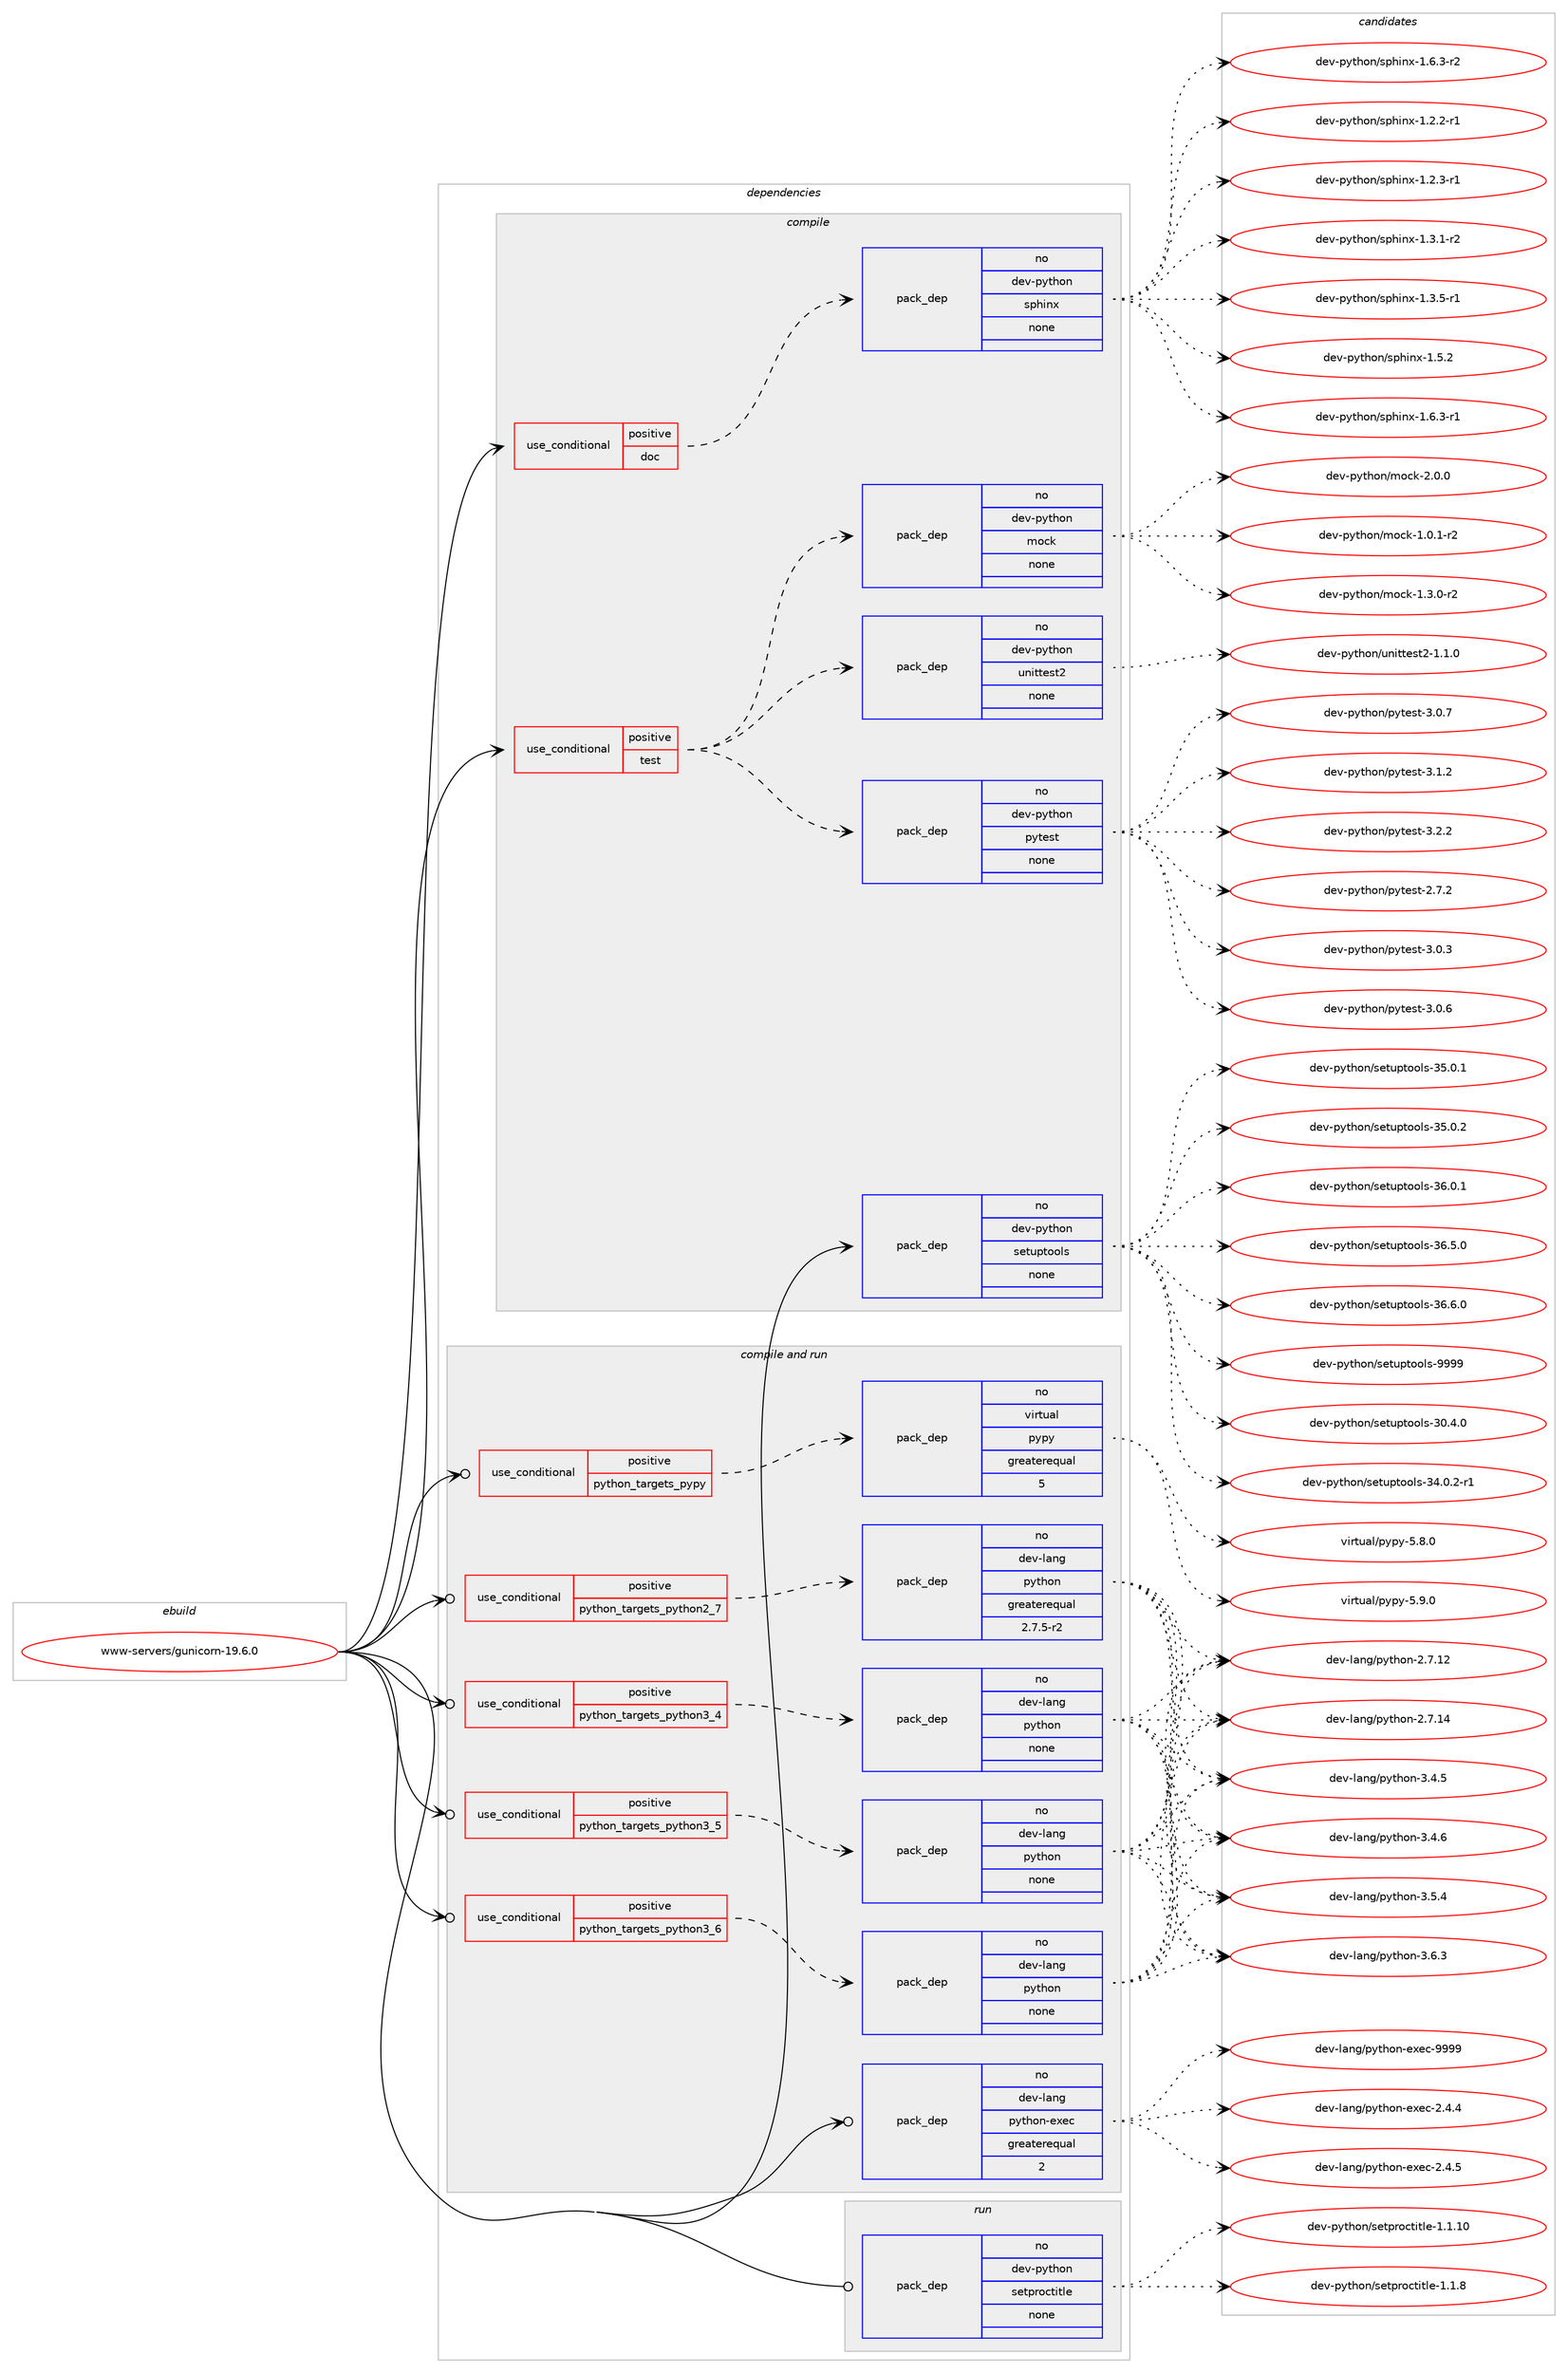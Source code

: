 digraph prolog {

# *************
# Graph options
# *************

newrank=true;
concentrate=true;
compound=true;
graph [rankdir=LR,fontname=Helvetica,fontsize=10,ranksep=1.5];#, ranksep=2.5, nodesep=0.2];
edge  [arrowhead=vee];
node  [fontname=Helvetica,fontsize=10];

# **********
# The ebuild
# **********

subgraph cluster_leftcol {
color=gray;
rank=same;
label=<<i>ebuild</i>>;
id [label="www-servers/gunicorn-19.6.0", color=red, width=4, href="../www-servers/gunicorn-19.6.0.svg"];
}

# ****************
# The dependencies
# ****************

subgraph cluster_midcol {
color=gray;
label=<<i>dependencies</i>>;
subgraph cluster_compile {
fillcolor="#eeeeee";
style=filled;
label=<<i>compile</i>>;
subgraph cond120589 {
dependency506754 [label=<<TABLE BORDER="0" CELLBORDER="1" CELLSPACING="0" CELLPADDING="4"><TR><TD ROWSPAN="3" CELLPADDING="10">use_conditional</TD></TR><TR><TD>positive</TD></TR><TR><TD>doc</TD></TR></TABLE>>, shape=none, color=red];
subgraph pack376866 {
dependency506755 [label=<<TABLE BORDER="0" CELLBORDER="1" CELLSPACING="0" CELLPADDING="4" WIDTH="220"><TR><TD ROWSPAN="6" CELLPADDING="30">pack_dep</TD></TR><TR><TD WIDTH="110">no</TD></TR><TR><TD>dev-python</TD></TR><TR><TD>sphinx</TD></TR><TR><TD>none</TD></TR><TR><TD></TD></TR></TABLE>>, shape=none, color=blue];
}
dependency506754:e -> dependency506755:w [weight=20,style="dashed",arrowhead="vee"];
}
id:e -> dependency506754:w [weight=20,style="solid",arrowhead="vee"];
subgraph cond120590 {
dependency506756 [label=<<TABLE BORDER="0" CELLBORDER="1" CELLSPACING="0" CELLPADDING="4"><TR><TD ROWSPAN="3" CELLPADDING="10">use_conditional</TD></TR><TR><TD>positive</TD></TR><TR><TD>test</TD></TR></TABLE>>, shape=none, color=red];
subgraph pack376867 {
dependency506757 [label=<<TABLE BORDER="0" CELLBORDER="1" CELLSPACING="0" CELLPADDING="4" WIDTH="220"><TR><TD ROWSPAN="6" CELLPADDING="30">pack_dep</TD></TR><TR><TD WIDTH="110">no</TD></TR><TR><TD>dev-python</TD></TR><TR><TD>mock</TD></TR><TR><TD>none</TD></TR><TR><TD></TD></TR></TABLE>>, shape=none, color=blue];
}
dependency506756:e -> dependency506757:w [weight=20,style="dashed",arrowhead="vee"];
subgraph pack376868 {
dependency506758 [label=<<TABLE BORDER="0" CELLBORDER="1" CELLSPACING="0" CELLPADDING="4" WIDTH="220"><TR><TD ROWSPAN="6" CELLPADDING="30">pack_dep</TD></TR><TR><TD WIDTH="110">no</TD></TR><TR><TD>dev-python</TD></TR><TR><TD>pytest</TD></TR><TR><TD>none</TD></TR><TR><TD></TD></TR></TABLE>>, shape=none, color=blue];
}
dependency506756:e -> dependency506758:w [weight=20,style="dashed",arrowhead="vee"];
subgraph pack376869 {
dependency506759 [label=<<TABLE BORDER="0" CELLBORDER="1" CELLSPACING="0" CELLPADDING="4" WIDTH="220"><TR><TD ROWSPAN="6" CELLPADDING="30">pack_dep</TD></TR><TR><TD WIDTH="110">no</TD></TR><TR><TD>dev-python</TD></TR><TR><TD>unittest2</TD></TR><TR><TD>none</TD></TR><TR><TD></TD></TR></TABLE>>, shape=none, color=blue];
}
dependency506756:e -> dependency506759:w [weight=20,style="dashed",arrowhead="vee"];
}
id:e -> dependency506756:w [weight=20,style="solid",arrowhead="vee"];
subgraph pack376870 {
dependency506760 [label=<<TABLE BORDER="0" CELLBORDER="1" CELLSPACING="0" CELLPADDING="4" WIDTH="220"><TR><TD ROWSPAN="6" CELLPADDING="30">pack_dep</TD></TR><TR><TD WIDTH="110">no</TD></TR><TR><TD>dev-python</TD></TR><TR><TD>setuptools</TD></TR><TR><TD>none</TD></TR><TR><TD></TD></TR></TABLE>>, shape=none, color=blue];
}
id:e -> dependency506760:w [weight=20,style="solid",arrowhead="vee"];
}
subgraph cluster_compileandrun {
fillcolor="#eeeeee";
style=filled;
label=<<i>compile and run</i>>;
subgraph cond120591 {
dependency506761 [label=<<TABLE BORDER="0" CELLBORDER="1" CELLSPACING="0" CELLPADDING="4"><TR><TD ROWSPAN="3" CELLPADDING="10">use_conditional</TD></TR><TR><TD>positive</TD></TR><TR><TD>python_targets_pypy</TD></TR></TABLE>>, shape=none, color=red];
subgraph pack376871 {
dependency506762 [label=<<TABLE BORDER="0" CELLBORDER="1" CELLSPACING="0" CELLPADDING="4" WIDTH="220"><TR><TD ROWSPAN="6" CELLPADDING="30">pack_dep</TD></TR><TR><TD WIDTH="110">no</TD></TR><TR><TD>virtual</TD></TR><TR><TD>pypy</TD></TR><TR><TD>greaterequal</TD></TR><TR><TD>5</TD></TR></TABLE>>, shape=none, color=blue];
}
dependency506761:e -> dependency506762:w [weight=20,style="dashed",arrowhead="vee"];
}
id:e -> dependency506761:w [weight=20,style="solid",arrowhead="odotvee"];
subgraph cond120592 {
dependency506763 [label=<<TABLE BORDER="0" CELLBORDER="1" CELLSPACING="0" CELLPADDING="4"><TR><TD ROWSPAN="3" CELLPADDING="10">use_conditional</TD></TR><TR><TD>positive</TD></TR><TR><TD>python_targets_python2_7</TD></TR></TABLE>>, shape=none, color=red];
subgraph pack376872 {
dependency506764 [label=<<TABLE BORDER="0" CELLBORDER="1" CELLSPACING="0" CELLPADDING="4" WIDTH="220"><TR><TD ROWSPAN="6" CELLPADDING="30">pack_dep</TD></TR><TR><TD WIDTH="110">no</TD></TR><TR><TD>dev-lang</TD></TR><TR><TD>python</TD></TR><TR><TD>greaterequal</TD></TR><TR><TD>2.7.5-r2</TD></TR></TABLE>>, shape=none, color=blue];
}
dependency506763:e -> dependency506764:w [weight=20,style="dashed",arrowhead="vee"];
}
id:e -> dependency506763:w [weight=20,style="solid",arrowhead="odotvee"];
subgraph cond120593 {
dependency506765 [label=<<TABLE BORDER="0" CELLBORDER="1" CELLSPACING="0" CELLPADDING="4"><TR><TD ROWSPAN="3" CELLPADDING="10">use_conditional</TD></TR><TR><TD>positive</TD></TR><TR><TD>python_targets_python3_4</TD></TR></TABLE>>, shape=none, color=red];
subgraph pack376873 {
dependency506766 [label=<<TABLE BORDER="0" CELLBORDER="1" CELLSPACING="0" CELLPADDING="4" WIDTH="220"><TR><TD ROWSPAN="6" CELLPADDING="30">pack_dep</TD></TR><TR><TD WIDTH="110">no</TD></TR><TR><TD>dev-lang</TD></TR><TR><TD>python</TD></TR><TR><TD>none</TD></TR><TR><TD></TD></TR></TABLE>>, shape=none, color=blue];
}
dependency506765:e -> dependency506766:w [weight=20,style="dashed",arrowhead="vee"];
}
id:e -> dependency506765:w [weight=20,style="solid",arrowhead="odotvee"];
subgraph cond120594 {
dependency506767 [label=<<TABLE BORDER="0" CELLBORDER="1" CELLSPACING="0" CELLPADDING="4"><TR><TD ROWSPAN="3" CELLPADDING="10">use_conditional</TD></TR><TR><TD>positive</TD></TR><TR><TD>python_targets_python3_5</TD></TR></TABLE>>, shape=none, color=red];
subgraph pack376874 {
dependency506768 [label=<<TABLE BORDER="0" CELLBORDER="1" CELLSPACING="0" CELLPADDING="4" WIDTH="220"><TR><TD ROWSPAN="6" CELLPADDING="30">pack_dep</TD></TR><TR><TD WIDTH="110">no</TD></TR><TR><TD>dev-lang</TD></TR><TR><TD>python</TD></TR><TR><TD>none</TD></TR><TR><TD></TD></TR></TABLE>>, shape=none, color=blue];
}
dependency506767:e -> dependency506768:w [weight=20,style="dashed",arrowhead="vee"];
}
id:e -> dependency506767:w [weight=20,style="solid",arrowhead="odotvee"];
subgraph cond120595 {
dependency506769 [label=<<TABLE BORDER="0" CELLBORDER="1" CELLSPACING="0" CELLPADDING="4"><TR><TD ROWSPAN="3" CELLPADDING="10">use_conditional</TD></TR><TR><TD>positive</TD></TR><TR><TD>python_targets_python3_6</TD></TR></TABLE>>, shape=none, color=red];
subgraph pack376875 {
dependency506770 [label=<<TABLE BORDER="0" CELLBORDER="1" CELLSPACING="0" CELLPADDING="4" WIDTH="220"><TR><TD ROWSPAN="6" CELLPADDING="30">pack_dep</TD></TR><TR><TD WIDTH="110">no</TD></TR><TR><TD>dev-lang</TD></TR><TR><TD>python</TD></TR><TR><TD>none</TD></TR><TR><TD></TD></TR></TABLE>>, shape=none, color=blue];
}
dependency506769:e -> dependency506770:w [weight=20,style="dashed",arrowhead="vee"];
}
id:e -> dependency506769:w [weight=20,style="solid",arrowhead="odotvee"];
subgraph pack376876 {
dependency506771 [label=<<TABLE BORDER="0" CELLBORDER="1" CELLSPACING="0" CELLPADDING="4" WIDTH="220"><TR><TD ROWSPAN="6" CELLPADDING="30">pack_dep</TD></TR><TR><TD WIDTH="110">no</TD></TR><TR><TD>dev-lang</TD></TR><TR><TD>python-exec</TD></TR><TR><TD>greaterequal</TD></TR><TR><TD>2</TD></TR></TABLE>>, shape=none, color=blue];
}
id:e -> dependency506771:w [weight=20,style="solid",arrowhead="odotvee"];
}
subgraph cluster_run {
fillcolor="#eeeeee";
style=filled;
label=<<i>run</i>>;
subgraph pack376877 {
dependency506772 [label=<<TABLE BORDER="0" CELLBORDER="1" CELLSPACING="0" CELLPADDING="4" WIDTH="220"><TR><TD ROWSPAN="6" CELLPADDING="30">pack_dep</TD></TR><TR><TD WIDTH="110">no</TD></TR><TR><TD>dev-python</TD></TR><TR><TD>setproctitle</TD></TR><TR><TD>none</TD></TR><TR><TD></TD></TR></TABLE>>, shape=none, color=blue];
}
id:e -> dependency506772:w [weight=20,style="solid",arrowhead="odot"];
}
}

# **************
# The candidates
# **************

subgraph cluster_choices {
rank=same;
color=gray;
label=<<i>candidates</i>>;

subgraph choice376866 {
color=black;
nodesep=1;
choice10010111845112121116104111110471151121041051101204549465046504511449 [label="dev-python/sphinx-1.2.2-r1", color=red, width=4,href="../dev-python/sphinx-1.2.2-r1.svg"];
choice10010111845112121116104111110471151121041051101204549465046514511449 [label="dev-python/sphinx-1.2.3-r1", color=red, width=4,href="../dev-python/sphinx-1.2.3-r1.svg"];
choice10010111845112121116104111110471151121041051101204549465146494511450 [label="dev-python/sphinx-1.3.1-r2", color=red, width=4,href="../dev-python/sphinx-1.3.1-r2.svg"];
choice10010111845112121116104111110471151121041051101204549465146534511449 [label="dev-python/sphinx-1.3.5-r1", color=red, width=4,href="../dev-python/sphinx-1.3.5-r1.svg"];
choice1001011184511212111610411111047115112104105110120454946534650 [label="dev-python/sphinx-1.5.2", color=red, width=4,href="../dev-python/sphinx-1.5.2.svg"];
choice10010111845112121116104111110471151121041051101204549465446514511449 [label="dev-python/sphinx-1.6.3-r1", color=red, width=4,href="../dev-python/sphinx-1.6.3-r1.svg"];
choice10010111845112121116104111110471151121041051101204549465446514511450 [label="dev-python/sphinx-1.6.3-r2", color=red, width=4,href="../dev-python/sphinx-1.6.3-r2.svg"];
dependency506755:e -> choice10010111845112121116104111110471151121041051101204549465046504511449:w [style=dotted,weight="100"];
dependency506755:e -> choice10010111845112121116104111110471151121041051101204549465046514511449:w [style=dotted,weight="100"];
dependency506755:e -> choice10010111845112121116104111110471151121041051101204549465146494511450:w [style=dotted,weight="100"];
dependency506755:e -> choice10010111845112121116104111110471151121041051101204549465146534511449:w [style=dotted,weight="100"];
dependency506755:e -> choice1001011184511212111610411111047115112104105110120454946534650:w [style=dotted,weight="100"];
dependency506755:e -> choice10010111845112121116104111110471151121041051101204549465446514511449:w [style=dotted,weight="100"];
dependency506755:e -> choice10010111845112121116104111110471151121041051101204549465446514511450:w [style=dotted,weight="100"];
}
subgraph choice376867 {
color=black;
nodesep=1;
choice1001011184511212111610411111047109111991074549464846494511450 [label="dev-python/mock-1.0.1-r2", color=red, width=4,href="../dev-python/mock-1.0.1-r2.svg"];
choice1001011184511212111610411111047109111991074549465146484511450 [label="dev-python/mock-1.3.0-r2", color=red, width=4,href="../dev-python/mock-1.3.0-r2.svg"];
choice100101118451121211161041111104710911199107455046484648 [label="dev-python/mock-2.0.0", color=red, width=4,href="../dev-python/mock-2.0.0.svg"];
dependency506757:e -> choice1001011184511212111610411111047109111991074549464846494511450:w [style=dotted,weight="100"];
dependency506757:e -> choice1001011184511212111610411111047109111991074549465146484511450:w [style=dotted,weight="100"];
dependency506757:e -> choice100101118451121211161041111104710911199107455046484648:w [style=dotted,weight="100"];
}
subgraph choice376868 {
color=black;
nodesep=1;
choice1001011184511212111610411111047112121116101115116455046554650 [label="dev-python/pytest-2.7.2", color=red, width=4,href="../dev-python/pytest-2.7.2.svg"];
choice1001011184511212111610411111047112121116101115116455146484651 [label="dev-python/pytest-3.0.3", color=red, width=4,href="../dev-python/pytest-3.0.3.svg"];
choice1001011184511212111610411111047112121116101115116455146484654 [label="dev-python/pytest-3.0.6", color=red, width=4,href="../dev-python/pytest-3.0.6.svg"];
choice1001011184511212111610411111047112121116101115116455146484655 [label="dev-python/pytest-3.0.7", color=red, width=4,href="../dev-python/pytest-3.0.7.svg"];
choice1001011184511212111610411111047112121116101115116455146494650 [label="dev-python/pytest-3.1.2", color=red, width=4,href="../dev-python/pytest-3.1.2.svg"];
choice1001011184511212111610411111047112121116101115116455146504650 [label="dev-python/pytest-3.2.2", color=red, width=4,href="../dev-python/pytest-3.2.2.svg"];
dependency506758:e -> choice1001011184511212111610411111047112121116101115116455046554650:w [style=dotted,weight="100"];
dependency506758:e -> choice1001011184511212111610411111047112121116101115116455146484651:w [style=dotted,weight="100"];
dependency506758:e -> choice1001011184511212111610411111047112121116101115116455146484654:w [style=dotted,weight="100"];
dependency506758:e -> choice1001011184511212111610411111047112121116101115116455146484655:w [style=dotted,weight="100"];
dependency506758:e -> choice1001011184511212111610411111047112121116101115116455146494650:w [style=dotted,weight="100"];
dependency506758:e -> choice1001011184511212111610411111047112121116101115116455146504650:w [style=dotted,weight="100"];
}
subgraph choice376869 {
color=black;
nodesep=1;
choice100101118451121211161041111104711711010511611610111511650454946494648 [label="dev-python/unittest2-1.1.0", color=red, width=4,href="../dev-python/unittest2-1.1.0.svg"];
dependency506759:e -> choice100101118451121211161041111104711711010511611610111511650454946494648:w [style=dotted,weight="100"];
}
subgraph choice376870 {
color=black;
nodesep=1;
choice100101118451121211161041111104711510111611711211611111110811545514846524648 [label="dev-python/setuptools-30.4.0", color=red, width=4,href="../dev-python/setuptools-30.4.0.svg"];
choice1001011184511212111610411111047115101116117112116111111108115455152464846504511449 [label="dev-python/setuptools-34.0.2-r1", color=red, width=4,href="../dev-python/setuptools-34.0.2-r1.svg"];
choice100101118451121211161041111104711510111611711211611111110811545515346484649 [label="dev-python/setuptools-35.0.1", color=red, width=4,href="../dev-python/setuptools-35.0.1.svg"];
choice100101118451121211161041111104711510111611711211611111110811545515346484650 [label="dev-python/setuptools-35.0.2", color=red, width=4,href="../dev-python/setuptools-35.0.2.svg"];
choice100101118451121211161041111104711510111611711211611111110811545515446484649 [label="dev-python/setuptools-36.0.1", color=red, width=4,href="../dev-python/setuptools-36.0.1.svg"];
choice100101118451121211161041111104711510111611711211611111110811545515446534648 [label="dev-python/setuptools-36.5.0", color=red, width=4,href="../dev-python/setuptools-36.5.0.svg"];
choice100101118451121211161041111104711510111611711211611111110811545515446544648 [label="dev-python/setuptools-36.6.0", color=red, width=4,href="../dev-python/setuptools-36.6.0.svg"];
choice10010111845112121116104111110471151011161171121161111111081154557575757 [label="dev-python/setuptools-9999", color=red, width=4,href="../dev-python/setuptools-9999.svg"];
dependency506760:e -> choice100101118451121211161041111104711510111611711211611111110811545514846524648:w [style=dotted,weight="100"];
dependency506760:e -> choice1001011184511212111610411111047115101116117112116111111108115455152464846504511449:w [style=dotted,weight="100"];
dependency506760:e -> choice100101118451121211161041111104711510111611711211611111110811545515346484649:w [style=dotted,weight="100"];
dependency506760:e -> choice100101118451121211161041111104711510111611711211611111110811545515346484650:w [style=dotted,weight="100"];
dependency506760:e -> choice100101118451121211161041111104711510111611711211611111110811545515446484649:w [style=dotted,weight="100"];
dependency506760:e -> choice100101118451121211161041111104711510111611711211611111110811545515446534648:w [style=dotted,weight="100"];
dependency506760:e -> choice100101118451121211161041111104711510111611711211611111110811545515446544648:w [style=dotted,weight="100"];
dependency506760:e -> choice10010111845112121116104111110471151011161171121161111111081154557575757:w [style=dotted,weight="100"];
}
subgraph choice376871 {
color=black;
nodesep=1;
choice1181051141161179710847112121112121455346564648 [label="virtual/pypy-5.8.0", color=red, width=4,href="../virtual/pypy-5.8.0.svg"];
choice1181051141161179710847112121112121455346574648 [label="virtual/pypy-5.9.0", color=red, width=4,href="../virtual/pypy-5.9.0.svg"];
dependency506762:e -> choice1181051141161179710847112121112121455346564648:w [style=dotted,weight="100"];
dependency506762:e -> choice1181051141161179710847112121112121455346574648:w [style=dotted,weight="100"];
}
subgraph choice376872 {
color=black;
nodesep=1;
choice10010111845108971101034711212111610411111045504655464950 [label="dev-lang/python-2.7.12", color=red, width=4,href="../dev-lang/python-2.7.12.svg"];
choice10010111845108971101034711212111610411111045504655464952 [label="dev-lang/python-2.7.14", color=red, width=4,href="../dev-lang/python-2.7.14.svg"];
choice100101118451089711010347112121116104111110455146524653 [label="dev-lang/python-3.4.5", color=red, width=4,href="../dev-lang/python-3.4.5.svg"];
choice100101118451089711010347112121116104111110455146524654 [label="dev-lang/python-3.4.6", color=red, width=4,href="../dev-lang/python-3.4.6.svg"];
choice100101118451089711010347112121116104111110455146534652 [label="dev-lang/python-3.5.4", color=red, width=4,href="../dev-lang/python-3.5.4.svg"];
choice100101118451089711010347112121116104111110455146544651 [label="dev-lang/python-3.6.3", color=red, width=4,href="../dev-lang/python-3.6.3.svg"];
dependency506764:e -> choice10010111845108971101034711212111610411111045504655464950:w [style=dotted,weight="100"];
dependency506764:e -> choice10010111845108971101034711212111610411111045504655464952:w [style=dotted,weight="100"];
dependency506764:e -> choice100101118451089711010347112121116104111110455146524653:w [style=dotted,weight="100"];
dependency506764:e -> choice100101118451089711010347112121116104111110455146524654:w [style=dotted,weight="100"];
dependency506764:e -> choice100101118451089711010347112121116104111110455146534652:w [style=dotted,weight="100"];
dependency506764:e -> choice100101118451089711010347112121116104111110455146544651:w [style=dotted,weight="100"];
}
subgraph choice376873 {
color=black;
nodesep=1;
choice10010111845108971101034711212111610411111045504655464950 [label="dev-lang/python-2.7.12", color=red, width=4,href="../dev-lang/python-2.7.12.svg"];
choice10010111845108971101034711212111610411111045504655464952 [label="dev-lang/python-2.7.14", color=red, width=4,href="../dev-lang/python-2.7.14.svg"];
choice100101118451089711010347112121116104111110455146524653 [label="dev-lang/python-3.4.5", color=red, width=4,href="../dev-lang/python-3.4.5.svg"];
choice100101118451089711010347112121116104111110455146524654 [label="dev-lang/python-3.4.6", color=red, width=4,href="../dev-lang/python-3.4.6.svg"];
choice100101118451089711010347112121116104111110455146534652 [label="dev-lang/python-3.5.4", color=red, width=4,href="../dev-lang/python-3.5.4.svg"];
choice100101118451089711010347112121116104111110455146544651 [label="dev-lang/python-3.6.3", color=red, width=4,href="../dev-lang/python-3.6.3.svg"];
dependency506766:e -> choice10010111845108971101034711212111610411111045504655464950:w [style=dotted,weight="100"];
dependency506766:e -> choice10010111845108971101034711212111610411111045504655464952:w [style=dotted,weight="100"];
dependency506766:e -> choice100101118451089711010347112121116104111110455146524653:w [style=dotted,weight="100"];
dependency506766:e -> choice100101118451089711010347112121116104111110455146524654:w [style=dotted,weight="100"];
dependency506766:e -> choice100101118451089711010347112121116104111110455146534652:w [style=dotted,weight="100"];
dependency506766:e -> choice100101118451089711010347112121116104111110455146544651:w [style=dotted,weight="100"];
}
subgraph choice376874 {
color=black;
nodesep=1;
choice10010111845108971101034711212111610411111045504655464950 [label="dev-lang/python-2.7.12", color=red, width=4,href="../dev-lang/python-2.7.12.svg"];
choice10010111845108971101034711212111610411111045504655464952 [label="dev-lang/python-2.7.14", color=red, width=4,href="../dev-lang/python-2.7.14.svg"];
choice100101118451089711010347112121116104111110455146524653 [label="dev-lang/python-3.4.5", color=red, width=4,href="../dev-lang/python-3.4.5.svg"];
choice100101118451089711010347112121116104111110455146524654 [label="dev-lang/python-3.4.6", color=red, width=4,href="../dev-lang/python-3.4.6.svg"];
choice100101118451089711010347112121116104111110455146534652 [label="dev-lang/python-3.5.4", color=red, width=4,href="../dev-lang/python-3.5.4.svg"];
choice100101118451089711010347112121116104111110455146544651 [label="dev-lang/python-3.6.3", color=red, width=4,href="../dev-lang/python-3.6.3.svg"];
dependency506768:e -> choice10010111845108971101034711212111610411111045504655464950:w [style=dotted,weight="100"];
dependency506768:e -> choice10010111845108971101034711212111610411111045504655464952:w [style=dotted,weight="100"];
dependency506768:e -> choice100101118451089711010347112121116104111110455146524653:w [style=dotted,weight="100"];
dependency506768:e -> choice100101118451089711010347112121116104111110455146524654:w [style=dotted,weight="100"];
dependency506768:e -> choice100101118451089711010347112121116104111110455146534652:w [style=dotted,weight="100"];
dependency506768:e -> choice100101118451089711010347112121116104111110455146544651:w [style=dotted,weight="100"];
}
subgraph choice376875 {
color=black;
nodesep=1;
choice10010111845108971101034711212111610411111045504655464950 [label="dev-lang/python-2.7.12", color=red, width=4,href="../dev-lang/python-2.7.12.svg"];
choice10010111845108971101034711212111610411111045504655464952 [label="dev-lang/python-2.7.14", color=red, width=4,href="../dev-lang/python-2.7.14.svg"];
choice100101118451089711010347112121116104111110455146524653 [label="dev-lang/python-3.4.5", color=red, width=4,href="../dev-lang/python-3.4.5.svg"];
choice100101118451089711010347112121116104111110455146524654 [label="dev-lang/python-3.4.6", color=red, width=4,href="../dev-lang/python-3.4.6.svg"];
choice100101118451089711010347112121116104111110455146534652 [label="dev-lang/python-3.5.4", color=red, width=4,href="../dev-lang/python-3.5.4.svg"];
choice100101118451089711010347112121116104111110455146544651 [label="dev-lang/python-3.6.3", color=red, width=4,href="../dev-lang/python-3.6.3.svg"];
dependency506770:e -> choice10010111845108971101034711212111610411111045504655464950:w [style=dotted,weight="100"];
dependency506770:e -> choice10010111845108971101034711212111610411111045504655464952:w [style=dotted,weight="100"];
dependency506770:e -> choice100101118451089711010347112121116104111110455146524653:w [style=dotted,weight="100"];
dependency506770:e -> choice100101118451089711010347112121116104111110455146524654:w [style=dotted,weight="100"];
dependency506770:e -> choice100101118451089711010347112121116104111110455146534652:w [style=dotted,weight="100"];
dependency506770:e -> choice100101118451089711010347112121116104111110455146544651:w [style=dotted,weight="100"];
}
subgraph choice376876 {
color=black;
nodesep=1;
choice1001011184510897110103471121211161041111104510112010199455046524652 [label="dev-lang/python-exec-2.4.4", color=red, width=4,href="../dev-lang/python-exec-2.4.4.svg"];
choice1001011184510897110103471121211161041111104510112010199455046524653 [label="dev-lang/python-exec-2.4.5", color=red, width=4,href="../dev-lang/python-exec-2.4.5.svg"];
choice10010111845108971101034711212111610411111045101120101994557575757 [label="dev-lang/python-exec-9999", color=red, width=4,href="../dev-lang/python-exec-9999.svg"];
dependency506771:e -> choice1001011184510897110103471121211161041111104510112010199455046524652:w [style=dotted,weight="100"];
dependency506771:e -> choice1001011184510897110103471121211161041111104510112010199455046524653:w [style=dotted,weight="100"];
dependency506771:e -> choice10010111845108971101034711212111610411111045101120101994557575757:w [style=dotted,weight="100"];
}
subgraph choice376877 {
color=black;
nodesep=1;
choice10010111845112121116104111110471151011161121141119911610511610810145494649464948 [label="dev-python/setproctitle-1.1.10", color=red, width=4,href="../dev-python/setproctitle-1.1.10.svg"];
choice100101118451121211161041111104711510111611211411199116105116108101454946494656 [label="dev-python/setproctitle-1.1.8", color=red, width=4,href="../dev-python/setproctitle-1.1.8.svg"];
dependency506772:e -> choice10010111845112121116104111110471151011161121141119911610511610810145494649464948:w [style=dotted,weight="100"];
dependency506772:e -> choice100101118451121211161041111104711510111611211411199116105116108101454946494656:w [style=dotted,weight="100"];
}
}

}
